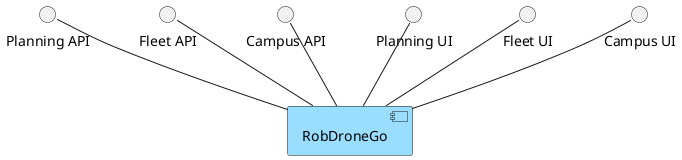 @startuml Logical View Lv1

<style>
component {
    BackgroundColor #99ddff
}
</style>

interface "Campus UI" as campus
interface "Fleet UI" as fleet
interface "Planning UI" as planning

interface "Campus API" as campus_API
interface "Fleet API" as fleet_API
interface "Planning API" as planning_API

[RobDroneGo] as system
system -up- campus
system -up- fleet
system -up- planning

system -up- campus_API
system -up- fleet_API
system -up- planning_API

@enduml